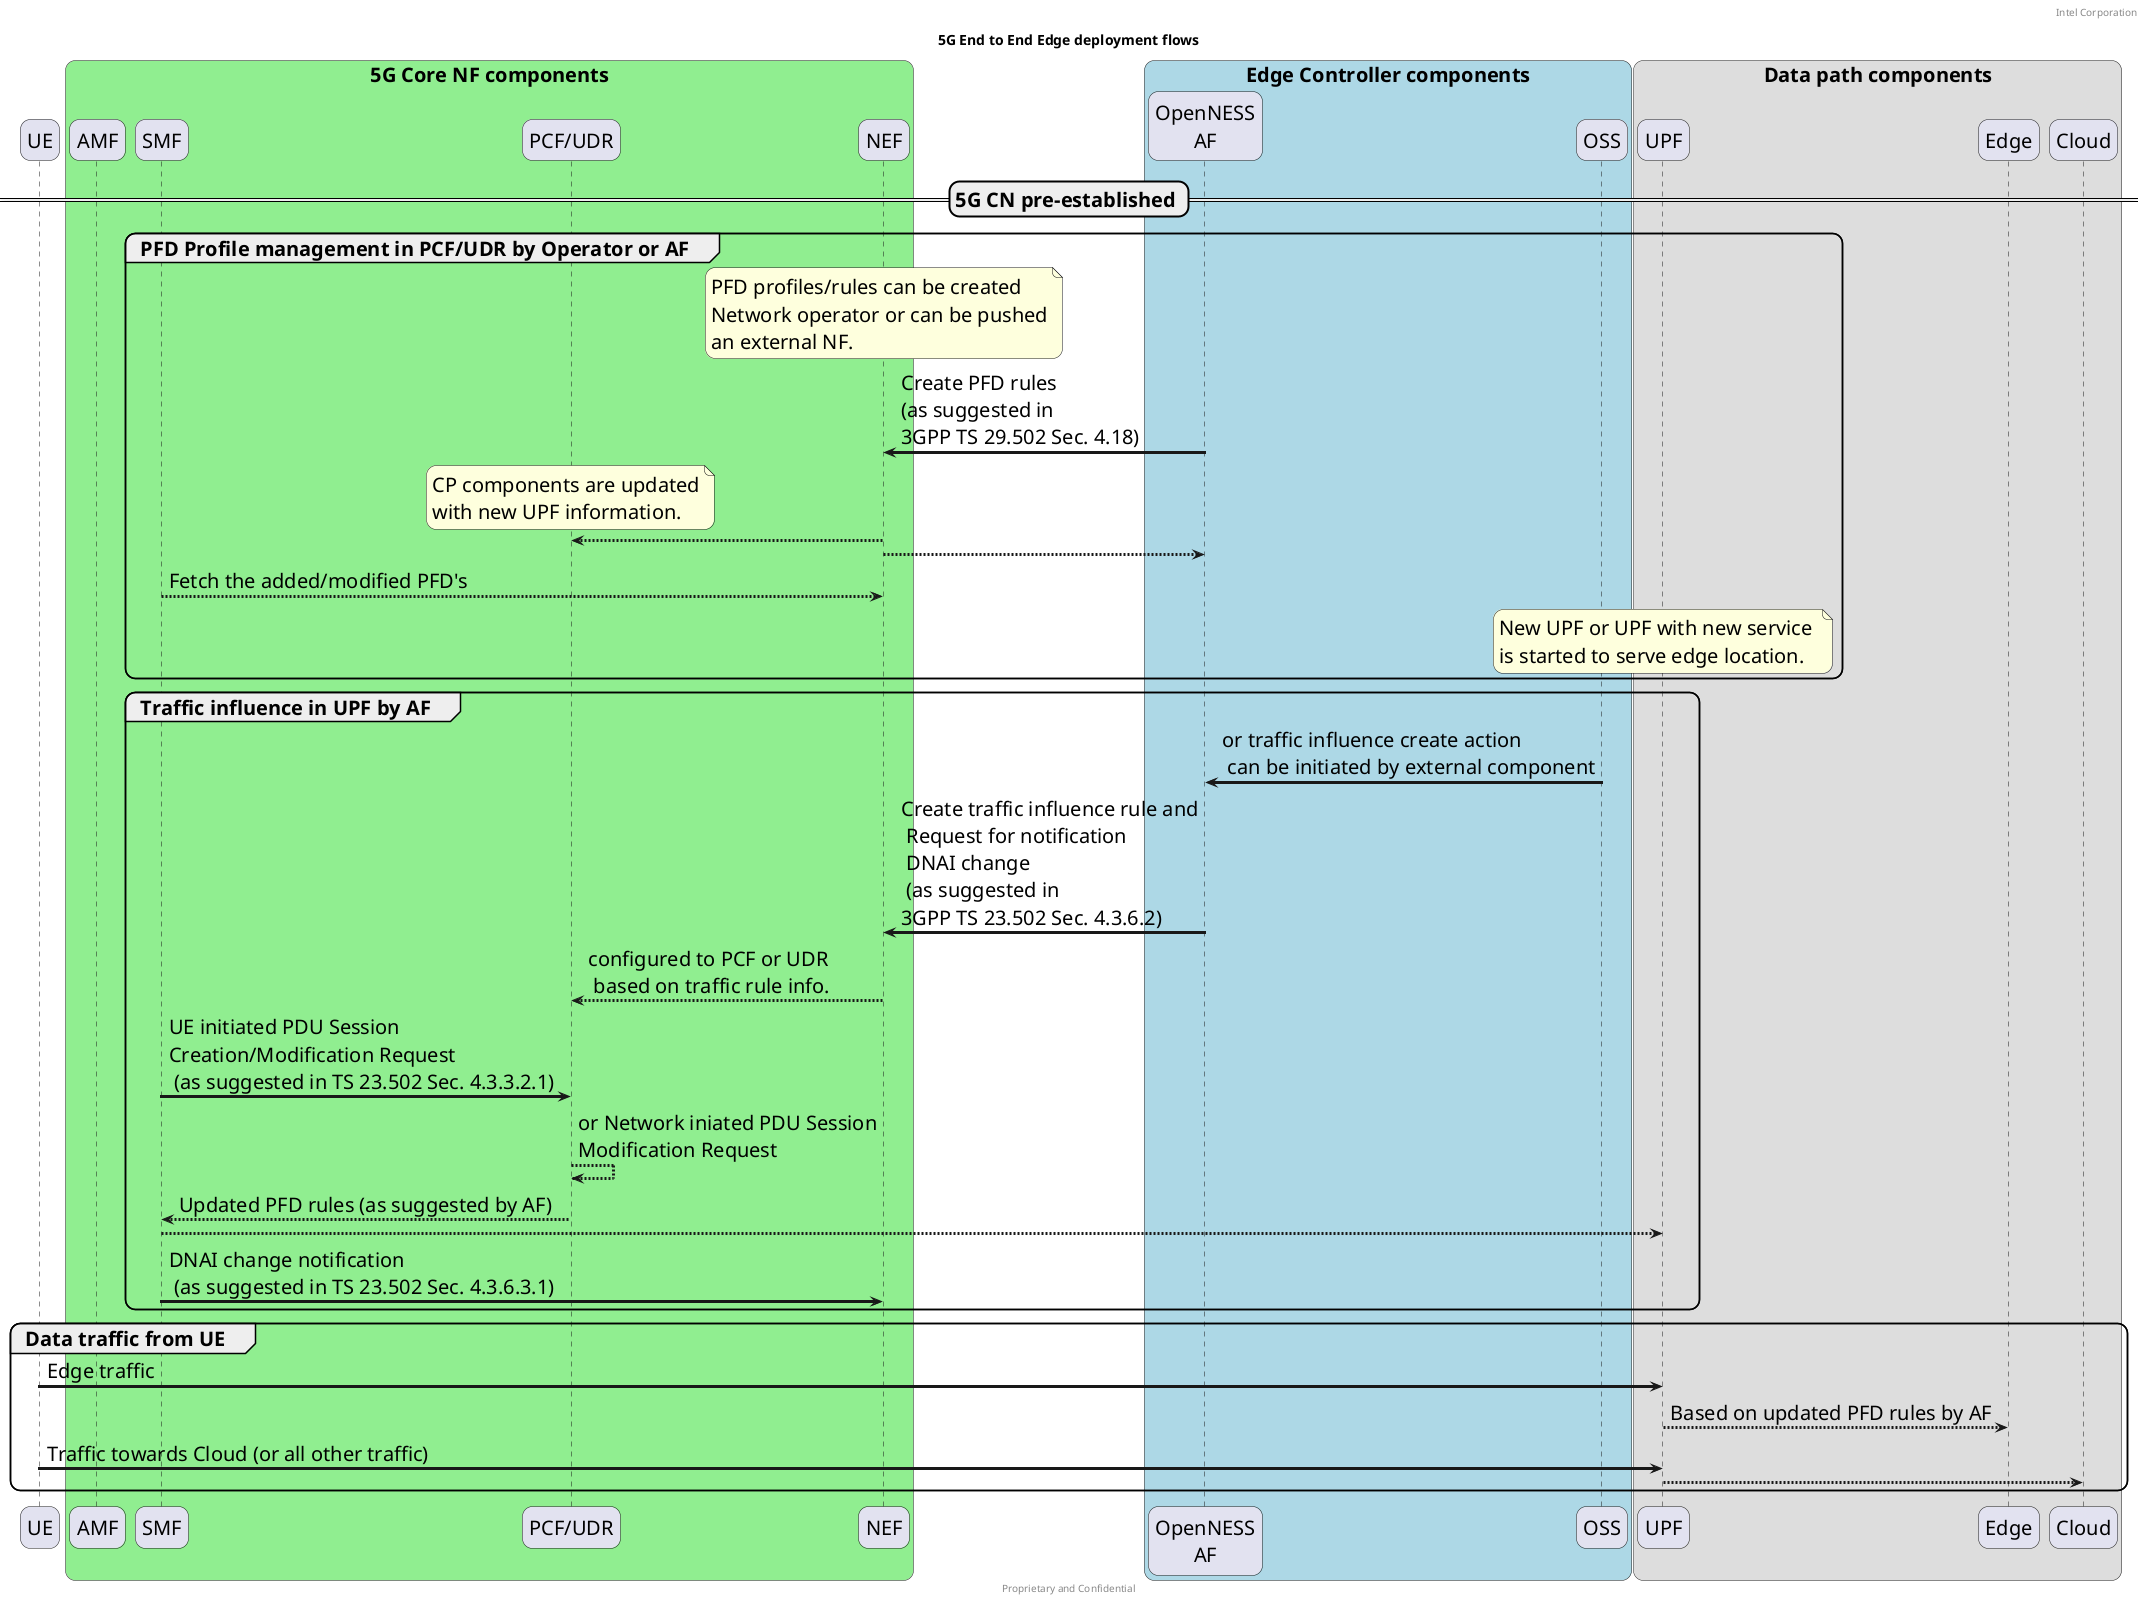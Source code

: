 @startuml
/' SPDX-License-Identifier: Apache-2.0
   Copyright (c) 2020 Intel Corporation
'/
skinparam monochrome false
skinparam roundcorner 20
skinparam defaultFontName "Intel Clear"
skinparam defaultFontSize 20
skinparam maxmessagesize 400
skinparam sequenceArrowThickness 3

header "Intel Corporation"
footer "Proprietary and Confidential"
title "5G End to End Edge deployment flows"

participant "UE" as ue

box "5G Core NF components" #LightGreen
participant "AMF" as amf
participant "SMF" as smf
participant "PCF/UDR" as pcf
participant "NEF" as nef
end box 

box "Edge Controller components" #LightBlue
participant "OpenNESS\nAF" as af 
participant "OSS" as oss
end box

box "Data path components"
participant "UPF" as upf 
participant "Edge" as edge
participant "Cloud" as cloud
end box

== 5G CN pre-established ==

group PFD Profile management in PCF/UDR by Operator or AF
    note over nef 
        PFD profiles/rules can be created
        Network operator or can be pushed
        an external NF.
    end note
af -> nef : Create PFD rules \n(as suggested in \n3GPP TS 29.502 Sec. 4.18)

note over pcf
    CP components are updated
    with new UPF information. 
end note

nef --> pcf : 
nef --> af  :
smf --> nef : Fetch the added/modified PFD's

note over upf
    New UPF or UPF with new service 
    is started to serve edge location.
end note
end

group Traffic influence in UPF by AF
oss -> af :  or traffic influence create action\n can be initiated by external component 
af -> nef : Create traffic influence rule and \n Request for notification \n DNAI change \n (as suggested in \n3GPP TS 23.502 Sec. 4.3.6.2)
nef --> pcf : configured to PCF or UDR \n based on traffic rule info.


smf -> pcf :  UE initiated PDU Session Creation/Modification Request \n (as suggested in TS 23.502 Sec. 4.3.3.2.1)
pcf --> pcf : or Network iniated PDU Session Modification Request
pcf --> smf : Updated PFD rules (as suggested by AF)
smf --> upf 
smf -> nef : DNAI change notification \n (as suggested in TS 23.502 Sec. 4.3.6.3.1)
end

group Data traffic from UE
ue -> upf : Edge traffic 
upf --> edge : Based on updated PFD rules by AF

ue -> upf : Traffic towards Cloud (or all other traffic)
upf --> cloud : 
end

@enduml